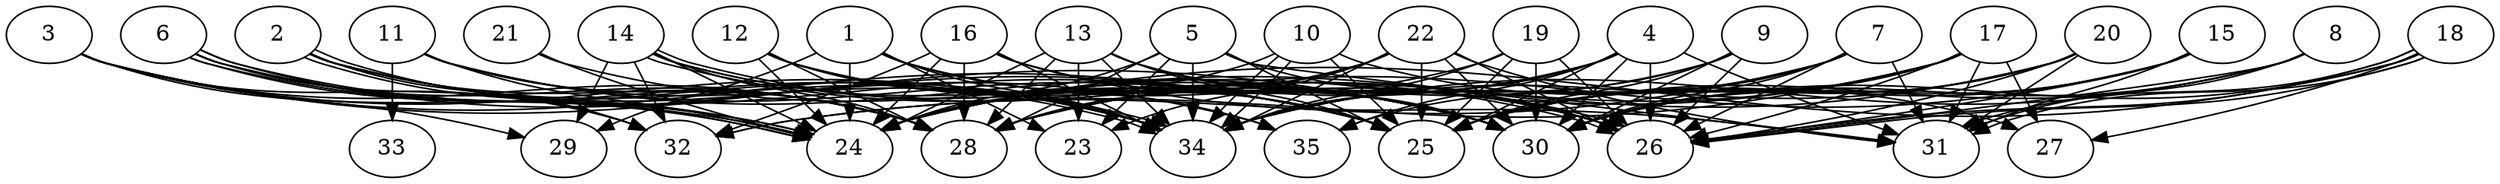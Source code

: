 // DAG automatically generated by daggen at Thu Oct  3 14:05:37 2019
// ./daggen --dot -n 35 --ccr 0.3 --fat 0.9 --regular 0.9 --density 0.9 --mindata 5242880 --maxdata 52428800 
digraph G {
  1 [size="56756907", alpha="0.02", expect_size="17027072"] 
  1 -> 23 [size ="17027072"]
  1 -> 24 [size ="17027072"]
  1 -> 25 [size ="17027072"]
  1 -> 26 [size ="17027072"]
  1 -> 29 [size ="17027072"]
  1 -> 30 [size ="17027072"]
  1 -> 34 [size ="17027072"]
  2 [size="174301867", alpha="0.11", expect_size="52290560"] 
  2 -> 24 [size ="52290560"]
  2 -> 24 [size ="52290560"]
  2 -> 25 [size ="52290560"]
  2 -> 28 [size ="52290560"]
  2 -> 32 [size ="52290560"]
  2 -> 34 [size ="52290560"]
  2 -> 35 [size ="52290560"]
  3 [size="49186133", alpha="0.12", expect_size="14755840"] 
  3 -> 24 [size ="14755840"]
  3 -> 25 [size ="14755840"]
  3 -> 28 [size ="14755840"]
  3 -> 29 [size ="14755840"]
  3 -> 30 [size ="14755840"]
  3 -> 32 [size ="14755840"]
  3 -> 34 [size ="14755840"]
  4 [size="159641600", alpha="0.06", expect_size="47892480"] 
  4 -> 24 [size ="47892480"]
  4 -> 25 [size ="47892480"]
  4 -> 26 [size ="47892480"]
  4 -> 28 [size ="47892480"]
  4 -> 30 [size ="47892480"]
  4 -> 31 [size ="47892480"]
  4 -> 34 [size ="47892480"]
  4 -> 35 [size ="47892480"]
  5 [size="52073813", alpha="0.08", expect_size="15622144"] 
  5 -> 23 [size ="15622144"]
  5 -> 24 [size ="15622144"]
  5 -> 25 [size ="15622144"]
  5 -> 26 [size ="15622144"]
  5 -> 28 [size ="15622144"]
  5 -> 31 [size ="15622144"]
  5 -> 34 [size ="15622144"]
  6 [size="97341440", alpha="0.10", expect_size="29202432"] 
  6 -> 24 [size ="29202432"]
  6 -> 24 [size ="29202432"]
  6 -> 25 [size ="29202432"]
  6 -> 28 [size ="29202432"]
  6 -> 32 [size ="29202432"]
  6 -> 34 [size ="29202432"]
  6 -> 34 [size ="29202432"]
  7 [size="144551253", alpha="0.13", expect_size="43365376"] 
  7 -> 25 [size ="43365376"]
  7 -> 26 [size ="43365376"]
  7 -> 30 [size ="43365376"]
  7 -> 31 [size ="43365376"]
  7 -> 32 [size ="43365376"]
  7 -> 34 [size ="43365376"]
  7 -> 35 [size ="43365376"]
  8 [size="92511573", alpha="0.08", expect_size="27753472"] 
  8 -> 25 [size ="27753472"]
  8 -> 26 [size ="27753472"]
  8 -> 30 [size ="27753472"]
  8 -> 31 [size ="27753472"]
  8 -> 34 [size ="27753472"]
  9 [size="165700267", alpha="0.05", expect_size="49710080"] 
  9 -> 25 [size ="49710080"]
  9 -> 26 [size ="49710080"]
  9 -> 28 [size ="49710080"]
  9 -> 30 [size ="49710080"]
  9 -> 34 [size ="49710080"]
  10 [size="167512747", alpha="0.10", expect_size="50253824"] 
  10 -> 24 [size ="50253824"]
  10 -> 25 [size ="50253824"]
  10 -> 27 [size ="50253824"]
  10 -> 34 [size ="50253824"]
  10 -> 34 [size ="50253824"]
  11 [size="20520960", alpha="0.20", expect_size="6156288"] 
  11 -> 24 [size ="6156288"]
  11 -> 25 [size ="6156288"]
  11 -> 28 [size ="6156288"]
  11 -> 30 [size ="6156288"]
  11 -> 33 [size ="6156288"]
  11 -> 34 [size ="6156288"]
  12 [size="34433707", alpha="0.18", expect_size="10330112"] 
  12 -> 24 [size ="10330112"]
  12 -> 25 [size ="10330112"]
  12 -> 28 [size ="10330112"]
  12 -> 30 [size ="10330112"]
  12 -> 34 [size ="10330112"]
  12 -> 35 [size ="10330112"]
  13 [size="118923947", alpha="0.12", expect_size="35677184"] 
  13 -> 23 [size ="35677184"]
  13 -> 24 [size ="35677184"]
  13 -> 25 [size ="35677184"]
  13 -> 26 [size ="35677184"]
  13 -> 28 [size ="35677184"]
  13 -> 30 [size ="35677184"]
  13 -> 34 [size ="35677184"]
  14 [size="56876373", alpha="0.11", expect_size="17062912"] 
  14 -> 24 [size ="17062912"]
  14 -> 25 [size ="17062912"]
  14 -> 26 [size ="17062912"]
  14 -> 26 [size ="17062912"]
  14 -> 28 [size ="17062912"]
  14 -> 29 [size ="17062912"]
  14 -> 30 [size ="17062912"]
  14 -> 32 [size ="17062912"]
  15 [size="102403413", alpha="0.09", expect_size="30721024"] 
  15 -> 25 [size ="30721024"]
  15 -> 26 [size ="30721024"]
  15 -> 28 [size ="30721024"]
  15 -> 30 [size ="30721024"]
  15 -> 31 [size ="30721024"]
  16 [size="163430400", alpha="0.13", expect_size="49029120"] 
  16 -> 24 [size ="49029120"]
  16 -> 26 [size ="49029120"]
  16 -> 28 [size ="49029120"]
  16 -> 30 [size ="49029120"]
  16 -> 31 [size ="49029120"]
  16 -> 32 [size ="49029120"]
  16 -> 34 [size ="49029120"]
  17 [size="82305707", alpha="0.04", expect_size="24691712"] 
  17 -> 24 [size ="24691712"]
  17 -> 25 [size ="24691712"]
  17 -> 26 [size ="24691712"]
  17 -> 27 [size ="24691712"]
  17 -> 28 [size ="24691712"]
  17 -> 30 [size ="24691712"]
  17 -> 31 [size ="24691712"]
  17 -> 32 [size ="24691712"]
  18 [size="24978773", alpha="0.12", expect_size="7493632"] 
  18 -> 24 [size ="7493632"]
  18 -> 26 [size ="7493632"]
  18 -> 26 [size ="7493632"]
  18 -> 27 [size ="7493632"]
  18 -> 30 [size ="7493632"]
  18 -> 31 [size ="7493632"]
  18 -> 31 [size ="7493632"]
  19 [size="87565653", alpha="0.14", expect_size="26269696"] 
  19 -> 24 [size ="26269696"]
  19 -> 25 [size ="26269696"]
  19 -> 26 [size ="26269696"]
  19 -> 30 [size ="26269696"]
  19 -> 34 [size ="26269696"]
  20 [size="125044053", alpha="0.13", expect_size="37513216"] 
  20 -> 24 [size ="37513216"]
  20 -> 25 [size ="37513216"]
  20 -> 26 [size ="37513216"]
  20 -> 30 [size ="37513216"]
  20 -> 31 [size ="37513216"]
  20 -> 34 [size ="37513216"]
  21 [size="44308480", alpha="0.17", expect_size="13292544"] 
  21 -> 24 [size ="13292544"]
  21 -> 30 [size ="13292544"]
  22 [size="41693867", alpha="0.01", expect_size="12508160"] 
  22 -> 23 [size ="12508160"]
  22 -> 24 [size ="12508160"]
  22 -> 25 [size ="12508160"]
  22 -> 26 [size ="12508160"]
  22 -> 28 [size ="12508160"]
  22 -> 30 [size ="12508160"]
  22 -> 31 [size ="12508160"]
  22 -> 34 [size ="12508160"]
  23 [size="22705493", alpha="0.09", expect_size="6811648"] 
  24 [size="119988907", alpha="0.15", expect_size="35996672"] 
  25 [size="50636800", alpha="0.05", expect_size="15191040"] 
  26 [size="121818453", alpha="0.05", expect_size="36545536"] 
  27 [size="66140160", alpha="0.02", expect_size="19842048"] 
  28 [size="98672640", alpha="0.08", expect_size="29601792"] 
  29 [size="39321600", alpha="0.13", expect_size="11796480"] 
  30 [size="149626880", alpha="0.18", expect_size="44888064"] 
  31 [size="94098773", alpha="0.02", expect_size="28229632"] 
  32 [size="69307733", alpha="0.09", expect_size="20792320"] 
  33 [size="74789547", alpha="0.08", expect_size="22436864"] 
  34 [size="142257493", alpha="0.13", expect_size="42677248"] 
  35 [size="99307520", alpha="0.08", expect_size="29792256"] 
}
